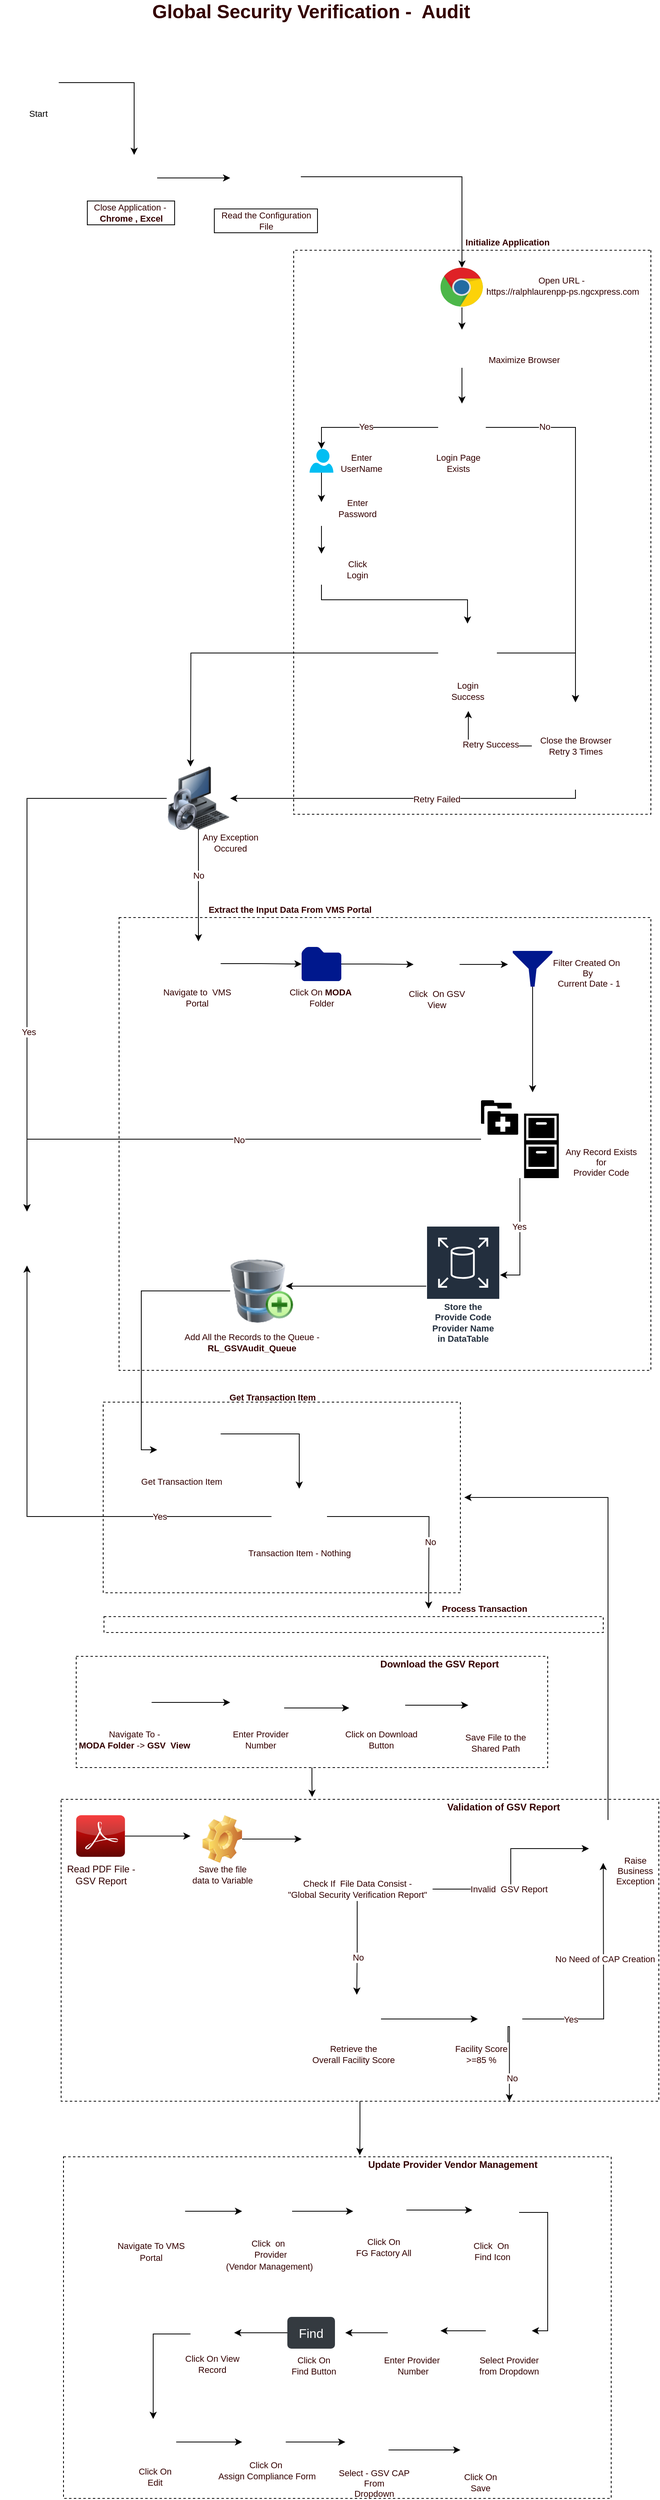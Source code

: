 <mxfile version="18.1.2" type="github">
  <diagram id="Izmj4GPz0lvRZYQUVih_" name="Page-1">
    <mxGraphModel dx="1422" dy="762" grid="1" gridSize="10" guides="1" tooltips="1" connect="1" arrows="1" fold="1" page="1" pageScale="1" pageWidth="850" pageHeight="1100" math="0" shadow="0">
      <root>
        <mxCell id="0" />
        <mxCell id="1" parent="0" />
        <mxCell id="cWEXN-bF3hbhIx2hcadV-212" value="" style="rounded=0;whiteSpace=wrap;html=1;dashed=1;sketch=0;fontFamily=Helvetica;fontSize=11;fontColor=#330000;strokeColor=default;fillColor=none;gradientColor=none;" vertex="1" parent="1">
          <mxGeometry x="90" y="2740" width="690" height="430" as="geometry" />
        </mxCell>
        <mxCell id="cWEXN-bF3hbhIx2hcadV-214" style="edgeStyle=orthogonalEdgeStyle;rounded=0;orthogonalLoop=1;jettySize=auto;html=1;entryX=0.541;entryY=-0.005;entryDx=0;entryDy=0;entryPerimeter=0;fontFamily=Helvetica;fontSize=12;fontColor=#330000;" edge="1" parent="1" source="cWEXN-bF3hbhIx2hcadV-164" target="cWEXN-bF3hbhIx2hcadV-212">
          <mxGeometry relative="1" as="geometry" />
        </mxCell>
        <mxCell id="cWEXN-bF3hbhIx2hcadV-164" value="" style="rounded=0;whiteSpace=wrap;html=1;dashed=1;sketch=0;fontFamily=Helvetica;fontSize=11;fontColor=#330000;strokeColor=default;fillColor=none;gradientColor=none;" vertex="1" parent="1">
          <mxGeometry x="87" y="2290" width="753" height="380" as="geometry" />
        </mxCell>
        <mxCell id="cWEXN-bF3hbhIx2hcadV-66" value="" style="rounded=0;whiteSpace=wrap;html=1;dashed=1;sketch=0;fontFamily=Helvetica;fontSize=11;fontColor=#330000;strokeColor=default;fillColor=none;gradientColor=none;" vertex="1" parent="1">
          <mxGeometry x="160" y="1180" width="670" height="570" as="geometry" />
        </mxCell>
        <mxCell id="cWEXN-bF3hbhIx2hcadV-49" value="" style="rounded=0;whiteSpace=wrap;html=1;sketch=0;fontFamily=Helvetica;fontSize=11;fontColor=#330000;strokeColor=default;fillColor=none;gradientColor=none;direction=south;dashed=1;" vertex="1" parent="1">
          <mxGeometry x="380" y="340" width="450" height="710" as="geometry" />
        </mxCell>
        <mxCell id="cWEXN-bF3hbhIx2hcadV-2" value="&lt;font style=&quot;font-size: 11px;&quot;&gt;Start&lt;/font&gt;" style="text;html=1;align=center;verticalAlign=middle;resizable=0;points=[];autosize=1;strokeColor=none;fillColor=none;" vertex="1" parent="1">
          <mxGeometry x="38" y="158" width="40" height="20" as="geometry" />
        </mxCell>
        <mxCell id="cWEXN-bF3hbhIx2hcadV-6" style="edgeStyle=orthogonalEdgeStyle;rounded=0;orthogonalLoop=1;jettySize=auto;html=1;fontSize=24;fontColor=#330000;" edge="1" parent="1" source="cWEXN-bF3hbhIx2hcadV-3" target="cWEXN-bF3hbhIx2hcadV-5">
          <mxGeometry relative="1" as="geometry" />
        </mxCell>
        <mxCell id="cWEXN-bF3hbhIx2hcadV-3" value="" style="shape=image;html=1;verticalAlign=top;verticalLabelPosition=bottom;labelBackgroundColor=#ffffff;imageAspect=0;aspect=fixed;image=https://cdn4.iconfinder.com/data/icons/ios-web-user-interface-multi-circle-flat-vol-2/512/Arrow_film_movie_play_player_start_video-128.png;fontSize=11;" vertex="1" parent="1">
          <mxGeometry x="34" y="104" width="50" height="50" as="geometry" />
        </mxCell>
        <mxCell id="cWEXN-bF3hbhIx2hcadV-4" value="&lt;font color=&quot;#330000&quot; style=&quot;font-size: 24px;&quot;&gt;&lt;b style=&quot;&quot;&gt;Global Security Verification -&amp;nbsp; Audit&amp;nbsp;&lt;/b&gt;&lt;/font&gt;" style="text;html=1;align=center;verticalAlign=middle;resizable=0;points=[];autosize=1;strokeColor=none;fillColor=none;fontSize=11;" vertex="1" parent="1">
          <mxGeometry x="195" y="30" width="420" height="20" as="geometry" />
        </mxCell>
        <mxCell id="cWEXN-bF3hbhIx2hcadV-11" style="edgeStyle=orthogonalEdgeStyle;rounded=0;orthogonalLoop=1;jettySize=auto;html=1;exitX=1;exitY=0.5;exitDx=0;exitDy=0;fontSize=11;fontColor=#330000;" edge="1" parent="1" source="cWEXN-bF3hbhIx2hcadV-5">
          <mxGeometry relative="1" as="geometry">
            <mxPoint x="300" y="249" as="targetPoint" />
          </mxGeometry>
        </mxCell>
        <mxCell id="cWEXN-bF3hbhIx2hcadV-5" value="" style="shape=image;html=1;verticalAlign=top;verticalLabelPosition=bottom;labelBackgroundColor=#ffffff;imageAspect=0;aspect=fixed;image=https://cdn3.iconfinder.com/data/icons/flat-actions-icons-9/792/Close_Icon_Circle-128.png;fontSize=24;fontColor=#330000;" vertex="1" parent="1">
          <mxGeometry x="150" y="220" width="58" height="58" as="geometry" />
        </mxCell>
        <mxCell id="cWEXN-bF3hbhIx2hcadV-8" value="Close Application -&amp;nbsp;&lt;br&gt;&lt;b&gt;Chrome , Excel&lt;/b&gt;" style="text;html=1;align=center;verticalAlign=middle;resizable=0;points=[];autosize=1;strokeColor=default;fillColor=none;fontSize=11;fontColor=#330000;" vertex="1" parent="1">
          <mxGeometry x="120" y="278" width="110" height="30" as="geometry" />
        </mxCell>
        <mxCell id="cWEXN-bF3hbhIx2hcadV-17" style="edgeStyle=orthogonalEdgeStyle;rounded=0;orthogonalLoop=1;jettySize=auto;html=1;fontFamily=Helvetica;fontSize=11;fontColor=#330000;" edge="1" parent="1" source="cWEXN-bF3hbhIx2hcadV-9" target="cWEXN-bF3hbhIx2hcadV-15">
          <mxGeometry relative="1" as="geometry" />
        </mxCell>
        <mxCell id="cWEXN-bF3hbhIx2hcadV-9" value="" style="shape=image;html=1;verticalAlign=top;verticalLabelPosition=bottom;labelBackgroundColor=#ffffff;imageAspect=0;aspect=fixed;image=https://cdn0.iconfinder.com/data/icons/business-startup-10/50/8-128.png;fontSize=11;fontColor=#330000;strokeColor=default;" vertex="1" parent="1">
          <mxGeometry x="310" y="208" width="79" height="79" as="geometry" />
        </mxCell>
        <mxCell id="cWEXN-bF3hbhIx2hcadV-10" value="Read the Configuration &lt;br&gt;File" style="text;html=1;align=center;verticalAlign=middle;resizable=0;points=[];autosize=1;strokeColor=default;fillColor=none;fontSize=11;fontColor=#330000;" vertex="1" parent="1">
          <mxGeometry x="280" y="288" width="130" height="30" as="geometry" />
        </mxCell>
        <mxCell id="cWEXN-bF3hbhIx2hcadV-14" value="&lt;b&gt;Initialize Application&lt;/b&gt;" style="text;html=1;align=center;verticalAlign=middle;resizable=0;points=[];autosize=1;strokeColor=none;fillColor=none;fontSize=11;fontFamily=Helvetica;fontColor=#330000;" vertex="1" parent="1">
          <mxGeometry x="589" y="320" width="120" height="20" as="geometry" />
        </mxCell>
        <mxCell id="cWEXN-bF3hbhIx2hcadV-19" style="edgeStyle=orthogonalEdgeStyle;rounded=0;orthogonalLoop=1;jettySize=auto;html=1;fontFamily=Helvetica;fontSize=11;fontColor=#330000;" edge="1" parent="1" source="cWEXN-bF3hbhIx2hcadV-15" target="cWEXN-bF3hbhIx2hcadV-18">
          <mxGeometry relative="1" as="geometry" />
        </mxCell>
        <mxCell id="cWEXN-bF3hbhIx2hcadV-15" value="" style="dashed=0;outlineConnect=0;html=1;align=center;labelPosition=center;verticalLabelPosition=bottom;verticalAlign=top;shape=mxgraph.weblogos.chrome;rounded=0;sketch=0;fontFamily=Helvetica;fontSize=11;fontColor=#330000;strokeColor=default;fillColor=none;gradientColor=none;" vertex="1" parent="1">
          <mxGeometry x="565" y="362" width="54" height="50" as="geometry" />
        </mxCell>
        <mxCell id="cWEXN-bF3hbhIx2hcadV-16" value="Open URL -&lt;br&gt;&amp;nbsp;https://ralphlaurenpp-ps.ngcxpress.com" style="text;html=1;align=center;verticalAlign=middle;resizable=0;points=[];autosize=1;strokeColor=none;fillColor=none;fontSize=11;fontFamily=Helvetica;fontColor=#330000;" vertex="1" parent="1">
          <mxGeometry x="612" y="370" width="210" height="30" as="geometry" />
        </mxCell>
        <mxCell id="cWEXN-bF3hbhIx2hcadV-22" style="edgeStyle=orthogonalEdgeStyle;rounded=0;orthogonalLoop=1;jettySize=auto;html=1;entryX=0.5;entryY=0;entryDx=0;entryDy=0;fontFamily=Helvetica;fontSize=11;fontColor=#330000;" edge="1" parent="1" source="cWEXN-bF3hbhIx2hcadV-18" target="cWEXN-bF3hbhIx2hcadV-21">
          <mxGeometry relative="1" as="geometry" />
        </mxCell>
        <mxCell id="cWEXN-bF3hbhIx2hcadV-18" value="" style="shape=image;html=1;verticalAlign=top;verticalLabelPosition=bottom;labelBackgroundColor=#ffffff;imageAspect=0;aspect=fixed;image=https://cdn4.iconfinder.com/data/icons/minicons-3/640/fullscreen_black-128.png;rounded=0;sketch=0;fontFamily=Helvetica;fontSize=11;fontColor=#330000;strokeColor=default;fillColor=none;gradientColor=none;" vertex="1" parent="1">
          <mxGeometry x="568" y="440" width="48" height="48" as="geometry" />
        </mxCell>
        <mxCell id="cWEXN-bF3hbhIx2hcadV-20" value="Maximize Browser" style="text;html=1;align=center;verticalAlign=middle;resizable=0;points=[];autosize=1;strokeColor=none;fillColor=none;fontSize=11;fontFamily=Helvetica;fontColor=#330000;" vertex="1" parent="1">
          <mxGeometry x="615" y="468" width="110" height="20" as="geometry" />
        </mxCell>
        <mxCell id="cWEXN-bF3hbhIx2hcadV-26" style="edgeStyle=orthogonalEdgeStyle;rounded=0;orthogonalLoop=1;jettySize=auto;html=1;entryX=0.5;entryY=0;entryDx=0;entryDy=0;entryPerimeter=0;fontFamily=Helvetica;fontSize=11;fontColor=#330000;" edge="1" parent="1" source="cWEXN-bF3hbhIx2hcadV-21" target="cWEXN-bF3hbhIx2hcadV-24">
          <mxGeometry relative="1" as="geometry" />
        </mxCell>
        <mxCell id="cWEXN-bF3hbhIx2hcadV-40" value="Yes" style="edgeLabel;html=1;align=center;verticalAlign=middle;resizable=0;points=[];fontSize=11;fontFamily=Helvetica;fontColor=#330000;" vertex="1" connectable="0" parent="cWEXN-bF3hbhIx2hcadV-26">
          <mxGeometry x="0.046" y="-1" relative="1" as="geometry">
            <mxPoint as="offset" />
          </mxGeometry>
        </mxCell>
        <mxCell id="cWEXN-bF3hbhIx2hcadV-45" style="edgeStyle=orthogonalEdgeStyle;rounded=0;orthogonalLoop=1;jettySize=auto;html=1;entryX=0.5;entryY=0;entryDx=0;entryDy=0;fontFamily=Helvetica;fontSize=11;fontColor=#330000;" edge="1" parent="1" source="cWEXN-bF3hbhIx2hcadV-21" target="cWEXN-bF3hbhIx2hcadV-41">
          <mxGeometry relative="1" as="geometry" />
        </mxCell>
        <mxCell id="cWEXN-bF3hbhIx2hcadV-51" value="No" style="edgeLabel;html=1;align=center;verticalAlign=middle;resizable=0;points=[];fontSize=11;fontFamily=Helvetica;fontColor=#330000;" vertex="1" connectable="0" parent="cWEXN-bF3hbhIx2hcadV-45">
          <mxGeometry x="-0.678" y="1" relative="1" as="geometry">
            <mxPoint as="offset" />
          </mxGeometry>
        </mxCell>
        <mxCell id="cWEXN-bF3hbhIx2hcadV-21" value="" style="shape=image;html=1;verticalAlign=top;verticalLabelPosition=bottom;labelBackgroundColor=#ffffff;imageAspect=0;aspect=fixed;image=https://cdn1.iconfinder.com/data/icons/Futurosoft%20Icons%200.5.2/128x128/apps/Login-Manager.png;rounded=0;sketch=0;fontFamily=Helvetica;fontSize=11;fontColor=#330000;strokeColor=default;fillColor=none;gradientColor=none;" vertex="1" parent="1">
          <mxGeometry x="562" y="533" width="60" height="60" as="geometry" />
        </mxCell>
        <mxCell id="cWEXN-bF3hbhIx2hcadV-23" value="Login Page &lt;br&gt;Exists" style="text;html=1;align=center;verticalAlign=middle;resizable=0;points=[];autosize=1;strokeColor=none;fillColor=none;fontSize=11;fontFamily=Helvetica;fontColor=#330000;" vertex="1" parent="1">
          <mxGeometry x="552" y="593" width="70" height="30" as="geometry" />
        </mxCell>
        <mxCell id="cWEXN-bF3hbhIx2hcadV-28" style="edgeStyle=orthogonalEdgeStyle;rounded=0;orthogonalLoop=1;jettySize=auto;html=1;entryX=0.5;entryY=0;entryDx=0;entryDy=0;fontFamily=Helvetica;fontSize=11;fontColor=#330000;" edge="1" parent="1" source="cWEXN-bF3hbhIx2hcadV-24" target="cWEXN-bF3hbhIx2hcadV-25">
          <mxGeometry relative="1" as="geometry" />
        </mxCell>
        <mxCell id="cWEXN-bF3hbhIx2hcadV-24" value="" style="verticalLabelPosition=bottom;html=1;verticalAlign=top;align=center;strokeColor=none;fillColor=#00BEF2;shape=mxgraph.azure.user;rounded=0;sketch=0;fontFamily=Helvetica;fontSize=11;fontColor=#330000;" vertex="1" parent="1">
          <mxGeometry x="400" y="590" width="30" height="30" as="geometry" />
        </mxCell>
        <mxCell id="cWEXN-bF3hbhIx2hcadV-32" style="edgeStyle=orthogonalEdgeStyle;rounded=0;orthogonalLoop=1;jettySize=auto;html=1;entryX=0.5;entryY=0;entryDx=0;entryDy=0;fontFamily=Helvetica;fontSize=11;fontColor=#330000;" edge="1" parent="1" source="cWEXN-bF3hbhIx2hcadV-25" target="cWEXN-bF3hbhIx2hcadV-30">
          <mxGeometry relative="1" as="geometry" />
        </mxCell>
        <mxCell id="cWEXN-bF3hbhIx2hcadV-25" value="" style="shape=image;html=1;verticalAlign=top;verticalLabelPosition=bottom;labelBackgroundColor=#ffffff;imageAspect=0;aspect=fixed;image=https://cdn0.iconfinder.com/data/icons/phosphor-regular-vol-3/256/password-128.png;rounded=0;sketch=0;fontFamily=Helvetica;fontSize=11;fontColor=#330000;strokeColor=default;fillColor=none;gradientColor=none;" vertex="1" parent="1">
          <mxGeometry x="400" y="657" width="30" height="30" as="geometry" />
        </mxCell>
        <mxCell id="cWEXN-bF3hbhIx2hcadV-27" value="Enter&lt;br&gt;UserName" style="text;html=1;align=center;verticalAlign=middle;resizable=0;points=[];autosize=1;strokeColor=none;fillColor=none;fontSize=11;fontFamily=Helvetica;fontColor=#330000;" vertex="1" parent="1">
          <mxGeometry x="430" y="593" width="70" height="30" as="geometry" />
        </mxCell>
        <mxCell id="cWEXN-bF3hbhIx2hcadV-29" value="Enter &lt;br&gt;Password" style="text;html=1;align=center;verticalAlign=middle;resizable=0;points=[];autosize=1;strokeColor=none;fillColor=none;fontSize=11;fontFamily=Helvetica;fontColor=#330000;" vertex="1" parent="1">
          <mxGeometry x="430" y="650" width="60" height="30" as="geometry" />
        </mxCell>
        <mxCell id="cWEXN-bF3hbhIx2hcadV-39" style="edgeStyle=orthogonalEdgeStyle;rounded=0;orthogonalLoop=1;jettySize=auto;html=1;entryX=0.5;entryY=0;entryDx=0;entryDy=0;fontFamily=Helvetica;fontSize=11;fontColor=#330000;" edge="1" parent="1" source="cWEXN-bF3hbhIx2hcadV-30" target="cWEXN-bF3hbhIx2hcadV-36">
          <mxGeometry relative="1" as="geometry">
            <Array as="points">
              <mxPoint x="415" y="780" />
              <mxPoint x="599" y="780" />
            </Array>
          </mxGeometry>
        </mxCell>
        <mxCell id="cWEXN-bF3hbhIx2hcadV-30" value="" style="shape=image;html=1;verticalAlign=top;verticalLabelPosition=bottom;labelBackgroundColor=#ffffff;imageAspect=0;aspect=fixed;image=https://cdn3.iconfinder.com/data/icons/arrows-397/48/arrow_login-128.png;rounded=0;sketch=0;fontFamily=Helvetica;fontSize=11;fontColor=#330000;strokeColor=default;fillColor=none;gradientColor=none;" vertex="1" parent="1">
          <mxGeometry x="395.5" y="722" width="39" height="39" as="geometry" />
        </mxCell>
        <mxCell id="cWEXN-bF3hbhIx2hcadV-33" value="Click &lt;br&gt;Login" style="text;html=1;align=center;verticalAlign=middle;resizable=0;points=[];autosize=1;strokeColor=none;fillColor=none;fontSize=11;fontFamily=Helvetica;fontColor=#330000;" vertex="1" parent="1">
          <mxGeometry x="440" y="726.5" width="40" height="30" as="geometry" />
        </mxCell>
        <mxCell id="cWEXN-bF3hbhIx2hcadV-42" style="edgeStyle=orthogonalEdgeStyle;rounded=0;orthogonalLoop=1;jettySize=auto;html=1;fontFamily=Helvetica;fontSize=11;fontColor=#330000;" edge="1" parent="1" source="cWEXN-bF3hbhIx2hcadV-36">
          <mxGeometry relative="1" as="geometry">
            <mxPoint x="250" y="990" as="targetPoint" />
          </mxGeometry>
        </mxCell>
        <mxCell id="cWEXN-bF3hbhIx2hcadV-43" style="edgeStyle=orthogonalEdgeStyle;rounded=0;orthogonalLoop=1;jettySize=auto;html=1;entryX=0.5;entryY=0;entryDx=0;entryDy=0;fontFamily=Helvetica;fontSize=11;fontColor=#330000;" edge="1" parent="1" source="cWEXN-bF3hbhIx2hcadV-36" target="cWEXN-bF3hbhIx2hcadV-41">
          <mxGeometry relative="1" as="geometry" />
        </mxCell>
        <mxCell id="cWEXN-bF3hbhIx2hcadV-36" value="" style="shape=image;html=1;verticalAlign=top;verticalLabelPosition=bottom;labelBackgroundColor=#ffffff;imageAspect=0;aspect=fixed;image=https://cdn0.iconfinder.com/data/icons/basic-e-commerce-line/48/Package_box_success-128.png;rounded=0;sketch=0;fontFamily=Helvetica;fontSize=11;fontColor=#330000;strokeColor=default;fillColor=none;gradientColor=none;" vertex="1" parent="1">
          <mxGeometry x="562" y="810" width="74" height="74" as="geometry" />
        </mxCell>
        <mxCell id="cWEXN-bF3hbhIx2hcadV-38" value="Login &lt;br&gt;Success" style="text;html=1;align=center;verticalAlign=middle;resizable=0;points=[];autosize=1;strokeColor=none;fillColor=none;fontSize=11;fontFamily=Helvetica;fontColor=#330000;" vertex="1" parent="1">
          <mxGeometry x="569" y="880" width="60" height="30" as="geometry" />
        </mxCell>
        <mxCell id="cWEXN-bF3hbhIx2hcadV-57" style="edgeStyle=orthogonalEdgeStyle;rounded=0;orthogonalLoop=1;jettySize=auto;html=1;fontFamily=Helvetica;fontSize=11;fontColor=#330000;" edge="1" parent="1" source="cWEXN-bF3hbhIx2hcadV-41" target="cWEXN-bF3hbhIx2hcadV-55">
          <mxGeometry relative="1" as="geometry">
            <Array as="points">
              <mxPoint x="735" y="1030" />
            </Array>
          </mxGeometry>
        </mxCell>
        <mxCell id="cWEXN-bF3hbhIx2hcadV-64" value="Retry Failed" style="edgeLabel;html=1;align=center;verticalAlign=middle;resizable=0;points=[];fontSize=11;fontFamily=Helvetica;fontColor=#330000;" vertex="1" connectable="0" parent="cWEXN-bF3hbhIx2hcadV-57">
          <mxGeometry x="-0.166" y="1" relative="1" as="geometry">
            <mxPoint as="offset" />
          </mxGeometry>
        </mxCell>
        <mxCell id="cWEXN-bF3hbhIx2hcadV-41" value="" style="shape=image;html=1;verticalAlign=top;verticalLabelPosition=bottom;labelBackgroundColor=#ffffff;imageAspect=0;aspect=fixed;image=https://cdn4.iconfinder.com/data/icons/flat-business-3/512/Flat_business-9-128.png;rounded=0;sketch=0;fontFamily=Helvetica;fontSize=11;fontColor=#330000;strokeColor=default;fillColor=none;gradientColor=none;" vertex="1" parent="1">
          <mxGeometry x="680" y="909" width="110" height="110" as="geometry" />
        </mxCell>
        <mxCell id="cWEXN-bF3hbhIx2hcadV-46" style="edgeStyle=orthogonalEdgeStyle;rounded=0;orthogonalLoop=1;jettySize=auto;html=1;entryX=0.517;entryY=1.333;entryDx=0;entryDy=0;entryPerimeter=0;fontFamily=Helvetica;fontSize=11;fontColor=#330000;" edge="1" parent="1" source="cWEXN-bF3hbhIx2hcadV-44" target="cWEXN-bF3hbhIx2hcadV-38">
          <mxGeometry relative="1" as="geometry" />
        </mxCell>
        <mxCell id="cWEXN-bF3hbhIx2hcadV-48" value="Retry Success" style="edgeLabel;html=1;align=center;verticalAlign=middle;resizable=0;points=[];fontSize=11;fontFamily=Helvetica;fontColor=#330000;" vertex="1" connectable="0" parent="cWEXN-bF3hbhIx2hcadV-46">
          <mxGeometry x="-0.161" y="-2" relative="1" as="geometry">
            <mxPoint as="offset" />
          </mxGeometry>
        </mxCell>
        <mxCell id="cWEXN-bF3hbhIx2hcadV-44" value="Close the Browser&lt;br&gt;Retry 3 Times" style="text;html=1;align=center;verticalAlign=middle;resizable=0;points=[];autosize=1;strokeColor=none;fillColor=none;fontSize=11;fontFamily=Helvetica;fontColor=#330000;" vertex="1" parent="1">
          <mxGeometry x="680" y="949" width="110" height="30" as="geometry" />
        </mxCell>
        <mxCell id="cWEXN-bF3hbhIx2hcadV-60" style="edgeStyle=orthogonalEdgeStyle;rounded=0;orthogonalLoop=1;jettySize=auto;html=1;fontFamily=Helvetica;fontSize=11;fontColor=#330000;" edge="1" parent="1" source="cWEXN-bF3hbhIx2hcadV-55" target="cWEXN-bF3hbhIx2hcadV-99">
          <mxGeometry relative="1" as="geometry">
            <mxPoint x="40" y="1460" as="targetPoint" />
          </mxGeometry>
        </mxCell>
        <mxCell id="cWEXN-bF3hbhIx2hcadV-61" value="Yes" style="edgeLabel;html=1;align=center;verticalAlign=middle;resizable=0;points=[];fontSize=11;fontFamily=Helvetica;fontColor=#330000;" vertex="1" connectable="0" parent="cWEXN-bF3hbhIx2hcadV-60">
          <mxGeometry x="0.35" y="2" relative="1" as="geometry">
            <mxPoint as="offset" />
          </mxGeometry>
        </mxCell>
        <mxCell id="cWEXN-bF3hbhIx2hcadV-63" style="edgeStyle=orthogonalEdgeStyle;rounded=0;orthogonalLoop=1;jettySize=auto;html=1;fontFamily=Helvetica;fontSize=11;fontColor=#330000;" edge="1" parent="1">
          <mxGeometry relative="1" as="geometry">
            <mxPoint x="260" y="1210" as="targetPoint" />
            <mxPoint x="260" y="1068" as="sourcePoint" />
          </mxGeometry>
        </mxCell>
        <mxCell id="cWEXN-bF3hbhIx2hcadV-65" value="No" style="edgeLabel;html=1;align=center;verticalAlign=middle;resizable=0;points=[];fontSize=11;fontFamily=Helvetica;fontColor=#330000;" vertex="1" connectable="0" parent="cWEXN-bF3hbhIx2hcadV-63">
          <mxGeometry x="-0.169" relative="1" as="geometry">
            <mxPoint as="offset" />
          </mxGeometry>
        </mxCell>
        <mxCell id="cWEXN-bF3hbhIx2hcadV-55" value="" style="image;html=1;image=img/lib/clip_art/computers/Secure_System_128x128.png;rounded=0;dashed=1;sketch=0;fontFamily=Helvetica;fontSize=11;fontColor=#330000;strokeColor=default;fillColor=none;gradientColor=none;" vertex="1" parent="1">
          <mxGeometry x="220" y="990" width="80" height="80" as="geometry" />
        </mxCell>
        <mxCell id="cWEXN-bF3hbhIx2hcadV-59" value="Any Exception &lt;br&gt;Occured" style="text;html=1;align=center;verticalAlign=middle;resizable=0;points=[];autosize=1;strokeColor=none;fillColor=none;fontSize=11;fontFamily=Helvetica;fontColor=#330000;" vertex="1" parent="1">
          <mxGeometry x="255" y="1071" width="90" height="30" as="geometry" />
        </mxCell>
        <mxCell id="cWEXN-bF3hbhIx2hcadV-67" value="&lt;b&gt;Extract the Input Data From VMS Portal&lt;/b&gt;" style="text;html=1;align=center;verticalAlign=middle;resizable=0;points=[];autosize=1;strokeColor=none;fillColor=none;fontSize=11;fontFamily=Helvetica;fontColor=#330000;" vertex="1" parent="1">
          <mxGeometry x="265" y="1160" width="220" height="20" as="geometry" />
        </mxCell>
        <mxCell id="cWEXN-bF3hbhIx2hcadV-71" style="edgeStyle=orthogonalEdgeStyle;rounded=0;orthogonalLoop=1;jettySize=auto;html=1;entryX=0;entryY=0.5;entryDx=0;entryDy=0;entryPerimeter=0;fontFamily=Helvetica;fontSize=11;fontColor=#330000;" edge="1" parent="1" source="cWEXN-bF3hbhIx2hcadV-68" target="cWEXN-bF3hbhIx2hcadV-70">
          <mxGeometry relative="1" as="geometry" />
        </mxCell>
        <mxCell id="cWEXN-bF3hbhIx2hcadV-68" value="" style="shape=image;html=1;verticalAlign=top;verticalLabelPosition=bottom;labelBackgroundColor=#ffffff;imageAspect=0;aspect=fixed;image=https://cdn4.iconfinder.com/data/icons/ionicons/512/icon-ios7-navigate-128.png;rounded=0;dashed=1;sketch=0;fontFamily=Helvetica;fontSize=11;fontColor=#330000;strokeColor=default;fillColor=none;gradientColor=none;" vertex="1" parent="1">
          <mxGeometry x="232" y="1210" width="56" height="56" as="geometry" />
        </mxCell>
        <mxCell id="cWEXN-bF3hbhIx2hcadV-69" value="Navigate to&amp;nbsp; VMS &lt;br&gt;Portal" style="text;html=1;align=center;verticalAlign=middle;resizable=0;points=[];autosize=1;strokeColor=none;fillColor=none;fontSize=11;fontFamily=Helvetica;fontColor=#330000;" vertex="1" parent="1">
          <mxGeometry x="208" y="1266" width="100" height="30" as="geometry" />
        </mxCell>
        <mxCell id="cWEXN-bF3hbhIx2hcadV-75" style="edgeStyle=orthogonalEdgeStyle;rounded=0;orthogonalLoop=1;jettySize=auto;html=1;entryX=0;entryY=0.5;entryDx=0;entryDy=0;fontFamily=Helvetica;fontSize=11;fontColor=#330000;" edge="1" parent="1" source="cWEXN-bF3hbhIx2hcadV-70" target="cWEXN-bF3hbhIx2hcadV-74">
          <mxGeometry relative="1" as="geometry" />
        </mxCell>
        <mxCell id="cWEXN-bF3hbhIx2hcadV-70" value="" style="sketch=0;aspect=fixed;pointerEvents=1;shadow=0;dashed=0;html=1;strokeColor=none;labelPosition=center;verticalLabelPosition=bottom;verticalAlign=top;align=center;fillColor=#00188D;shape=mxgraph.mscae.enterprise.folder;rounded=0;fontFamily=Helvetica;fontSize=11;fontColor=#330000;" vertex="1" parent="1">
          <mxGeometry x="390" y="1217" width="50" height="43" as="geometry" />
        </mxCell>
        <mxCell id="cWEXN-bF3hbhIx2hcadV-72" value="Click On &lt;b&gt;MODA&lt;/b&gt;&amp;nbsp;&lt;br&gt;Folder" style="text;html=1;align=center;verticalAlign=middle;resizable=0;points=[];autosize=1;strokeColor=none;fillColor=none;fontSize=11;fontFamily=Helvetica;fontColor=#330000;" vertex="1" parent="1">
          <mxGeometry x="365" y="1266" width="100" height="30" as="geometry" />
        </mxCell>
        <mxCell id="cWEXN-bF3hbhIx2hcadV-78" style="edgeStyle=orthogonalEdgeStyle;rounded=0;orthogonalLoop=1;jettySize=auto;html=1;fontFamily=Helvetica;fontSize=11;fontColor=#330000;" edge="1" parent="1" source="cWEXN-bF3hbhIx2hcadV-74">
          <mxGeometry relative="1" as="geometry">
            <mxPoint x="650" y="1239" as="targetPoint" />
          </mxGeometry>
        </mxCell>
        <mxCell id="cWEXN-bF3hbhIx2hcadV-74" value="" style="shape=image;html=1;verticalAlign=top;verticalLabelPosition=bottom;labelBackgroundColor=#ffffff;imageAspect=0;aspect=fixed;image=https://cdn1.iconfinder.com/data/icons/hawcons/32/700015-icon-27-one-finger-click-128.png;rounded=0;dashed=1;sketch=0;fontFamily=Helvetica;fontSize=11;fontColor=#330000;strokeColor=default;fillColor=none;gradientColor=none;" vertex="1" parent="1">
          <mxGeometry x="531" y="1210" width="58" height="58" as="geometry" />
        </mxCell>
        <mxCell id="cWEXN-bF3hbhIx2hcadV-76" value="Click&amp;nbsp; On GSV&lt;br&gt;View" style="text;html=1;align=center;verticalAlign=middle;resizable=0;points=[];autosize=1;strokeColor=none;fillColor=none;fontSize=11;fontFamily=Helvetica;fontColor=#330000;" vertex="1" parent="1">
          <mxGeometry x="515" y="1268" width="90" height="30" as="geometry" />
        </mxCell>
        <mxCell id="cWEXN-bF3hbhIx2hcadV-88" style="edgeStyle=orthogonalEdgeStyle;rounded=0;orthogonalLoop=1;jettySize=auto;html=1;fontFamily=Helvetica;fontSize=11;fontColor=#330000;" edge="1" parent="1" source="cWEXN-bF3hbhIx2hcadV-77">
          <mxGeometry relative="1" as="geometry">
            <mxPoint x="681" y="1400" as="targetPoint" />
          </mxGeometry>
        </mxCell>
        <mxCell id="cWEXN-bF3hbhIx2hcadV-77" value="" style="sketch=0;aspect=fixed;pointerEvents=1;shadow=0;dashed=0;html=1;strokeColor=none;labelPosition=center;verticalLabelPosition=bottom;verticalAlign=top;align=center;fillColor=#00188D;shape=mxgraph.mscae.enterprise.filter;rounded=0;fontFamily=Helvetica;fontSize=11;fontColor=#330000;" vertex="1" parent="1">
          <mxGeometry x="656" y="1222" width="50" height="45" as="geometry" />
        </mxCell>
        <mxCell id="cWEXN-bF3hbhIx2hcadV-79" value="Filter Created On&amp;nbsp; &lt;br&gt;By&lt;br&gt;&amp;nbsp;Current Date - 1" style="text;html=1;align=center;verticalAlign=middle;resizable=0;points=[];autosize=1;strokeColor=none;fillColor=none;fontSize=11;fontFamily=Helvetica;fontColor=#330000;" vertex="1" parent="1">
          <mxGeometry x="700" y="1230" width="100" height="40" as="geometry" />
        </mxCell>
        <mxCell id="cWEXN-bF3hbhIx2hcadV-89" style="edgeStyle=orthogonalEdgeStyle;rounded=0;orthogonalLoop=1;jettySize=auto;html=1;fontFamily=Helvetica;fontSize=11;fontColor=#330000;entryX=0.5;entryY=0;entryDx=0;entryDy=0;" edge="1" parent="1" source="cWEXN-bF3hbhIx2hcadV-84" target="cWEXN-bF3hbhIx2hcadV-99">
          <mxGeometry relative="1" as="geometry">
            <mxPoint x="50" y="1459" as="targetPoint" />
          </mxGeometry>
        </mxCell>
        <mxCell id="cWEXN-bF3hbhIx2hcadV-90" value="No" style="edgeLabel;html=1;align=center;verticalAlign=middle;resizable=0;points=[];fontSize=11;fontFamily=Helvetica;fontColor=#330000;" vertex="1" connectable="0" parent="cWEXN-bF3hbhIx2hcadV-89">
          <mxGeometry x="-0.078" y="1" relative="1" as="geometry">
            <mxPoint as="offset" />
          </mxGeometry>
        </mxCell>
        <mxCell id="cWEXN-bF3hbhIx2hcadV-91" style="edgeStyle=orthogonalEdgeStyle;rounded=0;orthogonalLoop=1;jettySize=auto;html=1;fontFamily=Helvetica;fontSize=11;fontColor=#330000;" edge="1" parent="1" source="cWEXN-bF3hbhIx2hcadV-84" target="cWEXN-bF3hbhIx2hcadV-95">
          <mxGeometry relative="1" as="geometry">
            <mxPoint x="665" y="1630" as="targetPoint" />
            <Array as="points">
              <mxPoint x="665" y="1630" />
            </Array>
          </mxGeometry>
        </mxCell>
        <mxCell id="cWEXN-bF3hbhIx2hcadV-92" value="Yes" style="edgeLabel;html=1;align=center;verticalAlign=middle;resizable=0;points=[];fontSize=11;fontFamily=Helvetica;fontColor=#330000;" vertex="1" connectable="0" parent="cWEXN-bF3hbhIx2hcadV-91">
          <mxGeometry x="-0.18" y="-1" relative="1" as="geometry">
            <mxPoint as="offset" />
          </mxGeometry>
        </mxCell>
        <mxCell id="cWEXN-bF3hbhIx2hcadV-84" value="" style="shape=mxgraph.signs.healthcare.medical_records;html=1;pointerEvents=1;fillColor=#000000;strokeColor=none;verticalLabelPosition=bottom;verticalAlign=top;align=center;rounded=0;dashed=1;sketch=0;fontFamily=Helvetica;fontSize=11;fontColor=#330000;" vertex="1" parent="1">
          <mxGeometry x="616" y="1410" width="98" height="98" as="geometry" />
        </mxCell>
        <mxCell id="cWEXN-bF3hbhIx2hcadV-86" value="Any Record Exists &lt;br&gt;for &lt;br&gt;Provider Code" style="text;html=1;align=center;verticalAlign=middle;resizable=0;points=[];autosize=1;strokeColor=none;fillColor=none;fontSize=11;fontFamily=Helvetica;fontColor=#330000;" vertex="1" parent="1">
          <mxGeometry x="712" y="1468" width="110" height="40" as="geometry" />
        </mxCell>
        <mxCell id="cWEXN-bF3hbhIx2hcadV-97" style="edgeStyle=orthogonalEdgeStyle;rounded=0;orthogonalLoop=1;jettySize=auto;html=1;fontFamily=Helvetica;fontSize=11;fontColor=#330000;" edge="1" parent="1" source="cWEXN-bF3hbhIx2hcadV-95">
          <mxGeometry relative="1" as="geometry">
            <mxPoint x="370" y="1644" as="targetPoint" />
          </mxGeometry>
        </mxCell>
        <mxCell id="cWEXN-bF3hbhIx2hcadV-95" value="&lt;font style=&quot;font-size: 11px;&quot;&gt;Store the Provide Code&lt;br&gt;Provider Name in DataTable&lt;/font&gt;" style="sketch=0;outlineConnect=0;fontColor=#232F3E;gradientColor=none;strokeColor=#ffffff;fillColor=#232F3E;dashed=0;verticalLabelPosition=middle;verticalAlign=bottom;align=center;html=1;whiteSpace=wrap;fontSize=10;fontStyle=1;spacing=3;shape=mxgraph.aws4.productIcon;prIcon=mxgraph.aws4.elastic_block_store;rounded=0;fontFamily=Helvetica;" vertex="1" parent="1">
          <mxGeometry x="547" y="1568" width="93" height="152" as="geometry" />
        </mxCell>
        <mxCell id="cWEXN-bF3hbhIx2hcadV-107" style="edgeStyle=orthogonalEdgeStyle;rounded=0;orthogonalLoop=1;jettySize=auto;html=1;entryX=0;entryY=0.75;entryDx=0;entryDy=0;fontFamily=Helvetica;fontSize=11;fontColor=#330000;" edge="1" parent="1" source="cWEXN-bF3hbhIx2hcadV-96" target="cWEXN-bF3hbhIx2hcadV-100">
          <mxGeometry relative="1" as="geometry" />
        </mxCell>
        <mxCell id="cWEXN-bF3hbhIx2hcadV-96" value="" style="image;html=1;image=img/lib/clip_art/computers/Database_Add_128x128.png;rounded=0;dashed=1;sketch=0;fontFamily=Helvetica;fontSize=11;fontColor=#330000;strokeColor=default;fillColor=none;gradientColor=none;" vertex="1" parent="1">
          <mxGeometry x="300" y="1610" width="80" height="80" as="geometry" />
        </mxCell>
        <mxCell id="cWEXN-bF3hbhIx2hcadV-98" value="Add All the Records to the Queue - &lt;br&gt;&lt;b&gt;RL_GSVAudit_Queue&lt;/b&gt;" style="text;html=1;align=center;verticalAlign=middle;resizable=0;points=[];autosize=1;strokeColor=none;fillColor=none;fontSize=11;fontFamily=Helvetica;fontColor=#330000;" vertex="1" parent="1">
          <mxGeometry x="232" y="1700" width="190" height="30" as="geometry" />
        </mxCell>
        <mxCell id="cWEXN-bF3hbhIx2hcadV-99" value="" style="shape=image;html=1;verticalAlign=top;verticalLabelPosition=bottom;labelBackgroundColor=#ffffff;imageAspect=0;aspect=fixed;image=https://cdn3.iconfinder.com/data/icons/mix-and-miscellaneous/93/cross_handrawn_close-128.png;rounded=0;dashed=1;sketch=0;fontFamily=Helvetica;fontSize=11;fontColor=#330000;strokeColor=default;fillColor=none;gradientColor=none;" vertex="1" parent="1">
          <mxGeometry x="10" y="1550" width="68" height="68" as="geometry" />
        </mxCell>
        <mxCell id="cWEXN-bF3hbhIx2hcadV-108" style="edgeStyle=orthogonalEdgeStyle;rounded=0;orthogonalLoop=1;jettySize=auto;html=1;fontFamily=Helvetica;fontSize=11;fontColor=#330000;" edge="1" parent="1" source="cWEXN-bF3hbhIx2hcadV-100" target="cWEXN-bF3hbhIx2hcadV-102">
          <mxGeometry relative="1" as="geometry" />
        </mxCell>
        <mxCell id="cWEXN-bF3hbhIx2hcadV-100" value="" style="shape=image;html=1;verticalAlign=top;verticalLabelPosition=bottom;labelBackgroundColor=#ffffff;imageAspect=0;aspect=fixed;image=https://cdn0.iconfinder.com/data/icons/business-collection-2027/60/get-money-128.png;rounded=0;dashed=1;sketch=0;fontFamily=Helvetica;fontSize=11;fontColor=#330000;strokeColor=default;fillColor=none;gradientColor=none;" vertex="1" parent="1">
          <mxGeometry x="208" y="1790" width="80" height="80" as="geometry" />
        </mxCell>
        <mxCell id="cWEXN-bF3hbhIx2hcadV-101" value="Get Transaction Item&amp;nbsp;&lt;br&gt;" style="text;html=1;align=center;verticalAlign=middle;resizable=0;points=[];autosize=1;strokeColor=none;fillColor=none;fontSize=11;fontFamily=Helvetica;fontColor=#330000;" vertex="1" parent="1">
          <mxGeometry x="180" y="1880" width="120" height="20" as="geometry" />
        </mxCell>
        <mxCell id="cWEXN-bF3hbhIx2hcadV-110" style="edgeStyle=orthogonalEdgeStyle;rounded=0;orthogonalLoop=1;jettySize=auto;html=1;fontFamily=Helvetica;fontSize=11;fontColor=#330000;" edge="1" parent="1" source="cWEXN-bF3hbhIx2hcadV-102">
          <mxGeometry relative="1" as="geometry">
            <mxPoint x="550" y="2050" as="targetPoint" />
          </mxGeometry>
        </mxCell>
        <mxCell id="cWEXN-bF3hbhIx2hcadV-111" value="No" style="edgeLabel;html=1;align=center;verticalAlign=middle;resizable=0;points=[];fontSize=11;fontFamily=Helvetica;fontColor=#330000;" vertex="1" connectable="0" parent="cWEXN-bF3hbhIx2hcadV-110">
          <mxGeometry x="0.311" y="1" relative="1" as="geometry">
            <mxPoint as="offset" />
          </mxGeometry>
        </mxCell>
        <mxCell id="cWEXN-bF3hbhIx2hcadV-112" style="edgeStyle=orthogonalEdgeStyle;rounded=0;orthogonalLoop=1;jettySize=auto;html=1;fontFamily=Helvetica;fontSize=11;fontColor=#330000;" edge="1" parent="1" source="cWEXN-bF3hbhIx2hcadV-102" target="cWEXN-bF3hbhIx2hcadV-99">
          <mxGeometry relative="1" as="geometry" />
        </mxCell>
        <mxCell id="cWEXN-bF3hbhIx2hcadV-113" value="Yes" style="edgeLabel;html=1;align=center;verticalAlign=middle;resizable=0;points=[];fontSize=11;fontFamily=Helvetica;fontColor=#330000;" vertex="1" connectable="0" parent="cWEXN-bF3hbhIx2hcadV-112">
          <mxGeometry x="-0.548" relative="1" as="geometry">
            <mxPoint as="offset" />
          </mxGeometry>
        </mxCell>
        <mxCell id="cWEXN-bF3hbhIx2hcadV-102" value="" style="shape=image;html=1;verticalAlign=top;verticalLabelPosition=bottom;labelBackgroundColor=#ffffff;imageAspect=0;aspect=fixed;image=https://cdn4.iconfinder.com/data/icons/ios-web-user-interface-multi-circle-flat-vol-4/512/Check_list_item_Item_list_to_do_ui_shopping-128.png;rounded=0;dashed=1;sketch=0;fontFamily=Helvetica;fontSize=11;fontColor=#330000;strokeColor=default;fillColor=none;gradientColor=none;" vertex="1" parent="1">
          <mxGeometry x="352" y="1899" width="70" height="70" as="geometry" />
        </mxCell>
        <mxCell id="cWEXN-bF3hbhIx2hcadV-103" value="Transaction Item - Nothing" style="text;html=1;align=center;verticalAlign=middle;resizable=0;points=[];autosize=1;strokeColor=none;fillColor=none;fontSize=11;fontFamily=Helvetica;fontColor=#330000;" vertex="1" parent="1">
          <mxGeometry x="317" y="1970" width="140" height="20" as="geometry" />
        </mxCell>
        <mxCell id="cWEXN-bF3hbhIx2hcadV-106" value="" style="rounded=0;whiteSpace=wrap;html=1;dashed=1;sketch=0;fontFamily=Helvetica;fontSize=11;fontColor=#330000;strokeColor=default;fillColor=none;gradientColor=none;" vertex="1" parent="1">
          <mxGeometry x="141" y="2060" width="629" height="20" as="geometry" />
        </mxCell>
        <mxCell id="cWEXN-bF3hbhIx2hcadV-114" value="" style="rounded=0;whiteSpace=wrap;html=1;dashed=1;sketch=0;fontFamily=Helvetica;fontSize=11;fontColor=#330000;strokeColor=default;fillColor=none;gradientColor=none;" vertex="1" parent="1">
          <mxGeometry x="140" y="1790" width="450" height="240" as="geometry" />
        </mxCell>
        <mxCell id="cWEXN-bF3hbhIx2hcadV-115" value="&lt;b&gt;Get Transaction Item&lt;/b&gt;" style="text;html=1;align=center;verticalAlign=middle;resizable=0;points=[];autosize=1;strokeColor=none;fillColor=none;fontSize=11;fontFamily=Helvetica;fontColor=#330000;" vertex="1" parent="1">
          <mxGeometry x="293" y="1774" width="120" height="20" as="geometry" />
        </mxCell>
        <mxCell id="cWEXN-bF3hbhIx2hcadV-116" value="&lt;b&gt;Process Transaction&lt;/b&gt;" style="text;html=1;align=center;verticalAlign=middle;resizable=0;points=[];autosize=1;strokeColor=none;fillColor=none;fontSize=11;fontFamily=Helvetica;fontColor=#330000;" vertex="1" parent="1">
          <mxGeometry x="560" y="2040" width="120" height="20" as="geometry" />
        </mxCell>
        <mxCell id="cWEXN-bF3hbhIx2hcadV-121" style="edgeStyle=orthogonalEdgeStyle;rounded=0;orthogonalLoop=1;jettySize=auto;html=1;fontFamily=Helvetica;fontSize=11;fontColor=#330000;" edge="1" parent="1" source="cWEXN-bF3hbhIx2hcadV-117">
          <mxGeometry relative="1" as="geometry">
            <mxPoint x="300" y="2168" as="targetPoint" />
          </mxGeometry>
        </mxCell>
        <mxCell id="cWEXN-bF3hbhIx2hcadV-117" value="" style="shape=image;html=1;verticalAlign=top;verticalLabelPosition=bottom;labelBackgroundColor=#ffffff;imageAspect=0;aspect=fixed;image=https://cdn4.iconfinder.com/data/icons/ionicons/512/icon-ios7-navigate-128.png;rounded=0;dashed=1;sketch=0;fontFamily=Helvetica;fontSize=11;fontColor=#330000;strokeColor=default;fillColor=none;gradientColor=none;" vertex="1" parent="1">
          <mxGeometry x="143" y="2139" width="58" height="58" as="geometry" />
        </mxCell>
        <mxCell id="cWEXN-bF3hbhIx2hcadV-118" value="Navigate To - &lt;br&gt;&lt;b&gt;MODA Folder&lt;/b&gt; -&amp;gt; &lt;b&gt;GSV&amp;nbsp; View&lt;/b&gt;" style="text;html=1;align=center;verticalAlign=middle;resizable=0;points=[];autosize=1;strokeColor=none;fillColor=none;fontSize=11;fontFamily=Helvetica;fontColor=#330000;" vertex="1" parent="1">
          <mxGeometry x="99" y="2200" width="160" height="30" as="geometry" />
        </mxCell>
        <mxCell id="cWEXN-bF3hbhIx2hcadV-124" style="edgeStyle=orthogonalEdgeStyle;rounded=0;orthogonalLoop=1;jettySize=auto;html=1;exitX=1;exitY=0.75;exitDx=0;exitDy=0;fontFamily=Helvetica;fontSize=11;fontColor=#330000;" edge="1" parent="1" source="cWEXN-bF3hbhIx2hcadV-119">
          <mxGeometry relative="1" as="geometry">
            <mxPoint x="450" y="2175" as="targetPoint" />
          </mxGeometry>
        </mxCell>
        <mxCell id="cWEXN-bF3hbhIx2hcadV-119" value="" style="shape=image;html=1;verticalAlign=top;verticalLabelPosition=bottom;labelBackgroundColor=#ffffff;imageAspect=0;aspect=fixed;image=https://cdn1.iconfinder.com/data/icons/material-core/20/translate-128.png;rounded=0;dashed=1;sketch=0;fontFamily=Helvetica;fontSize=11;fontColor=#330000;strokeColor=default;fillColor=none;gradientColor=none;" vertex="1" parent="1">
          <mxGeometry x="308" y="2130" width="60" height="60" as="geometry" />
        </mxCell>
        <mxCell id="cWEXN-bF3hbhIx2hcadV-120" value="Enter Provider &lt;br&gt;Number" style="text;html=1;align=center;verticalAlign=middle;resizable=0;points=[];autosize=1;strokeColor=none;fillColor=none;fontSize=11;fontFamily=Helvetica;fontColor=#330000;" vertex="1" parent="1">
          <mxGeometry x="293" y="2200" width="90" height="30" as="geometry" />
        </mxCell>
        <mxCell id="cWEXN-bF3hbhIx2hcadV-127" style="edgeStyle=orthogonalEdgeStyle;rounded=0;orthogonalLoop=1;jettySize=auto;html=1;fontFamily=Helvetica;fontSize=11;fontColor=#330000;" edge="1" parent="1" source="cWEXN-bF3hbhIx2hcadV-122">
          <mxGeometry relative="1" as="geometry">
            <mxPoint x="600" y="2171.5" as="targetPoint" />
          </mxGeometry>
        </mxCell>
        <mxCell id="cWEXN-bF3hbhIx2hcadV-122" value="" style="shape=image;html=1;verticalAlign=top;verticalLabelPosition=bottom;labelBackgroundColor=#ffffff;imageAspect=0;aspect=fixed;image=https://cdn1.iconfinder.com/data/icons/hawcons/32/699458-icon-27-one-finger-click-128.png;rounded=0;dashed=1;sketch=0;fontFamily=Helvetica;fontSize=11;fontColor=#330000;strokeColor=default;fillColor=none;gradientColor=none;" vertex="1" parent="1">
          <mxGeometry x="455.5" y="2139" width="65" height="65" as="geometry" />
        </mxCell>
        <mxCell id="cWEXN-bF3hbhIx2hcadV-125" value="Click on Download &lt;br&gt;Button" style="text;html=1;align=center;verticalAlign=middle;resizable=0;points=[];autosize=1;strokeColor=none;fillColor=none;fontSize=11;fontFamily=Helvetica;fontColor=#330000;" vertex="1" parent="1">
          <mxGeometry x="435" y="2200" width="110" height="30" as="geometry" />
        </mxCell>
        <mxCell id="cWEXN-bF3hbhIx2hcadV-126" value="" style="shape=image;html=1;verticalAlign=top;verticalLabelPosition=bottom;labelBackgroundColor=#ffffff;imageAspect=0;aspect=fixed;image=https://cdn2.iconfinder.com/data/icons/crystalproject/128x128/devices/3floppy_unmount.png;rounded=0;dashed=1;sketch=0;fontFamily=Helvetica;fontSize=11;fontColor=#330000;strokeColor=default;fillColor=none;gradientColor=none;" vertex="1" parent="1">
          <mxGeometry x="612" y="2154" width="50" height="50" as="geometry" />
        </mxCell>
        <mxCell id="cWEXN-bF3hbhIx2hcadV-128" value="Save File to the &lt;br&gt;Shared Path" style="text;html=1;align=center;verticalAlign=middle;resizable=0;points=[];autosize=1;strokeColor=none;fillColor=none;fontSize=11;fontFamily=Helvetica;fontColor=#330000;" vertex="1" parent="1">
          <mxGeometry x="589" y="2204" width="90" height="30" as="geometry" />
        </mxCell>
        <mxCell id="cWEXN-bF3hbhIx2hcadV-173" style="edgeStyle=orthogonalEdgeStyle;rounded=0;orthogonalLoop=1;jettySize=auto;html=1;entryX=0.42;entryY=-0.008;entryDx=0;entryDy=0;entryPerimeter=0;fontFamily=Helvetica;fontSize=12;fontColor=#330000;" edge="1" parent="1" source="cWEXN-bF3hbhIx2hcadV-129" target="cWEXN-bF3hbhIx2hcadV-164">
          <mxGeometry relative="1" as="geometry" />
        </mxCell>
        <mxCell id="cWEXN-bF3hbhIx2hcadV-129" value="" style="rounded=0;whiteSpace=wrap;html=1;dashed=1;sketch=0;fontFamily=Helvetica;fontSize=11;fontColor=#330000;strokeColor=default;fillColor=none;gradientColor=none;" vertex="1" parent="1">
          <mxGeometry x="106" y="2110" width="594" height="140" as="geometry" />
        </mxCell>
        <mxCell id="cWEXN-bF3hbhIx2hcadV-130" value="&lt;b&gt;&lt;font style=&quot;font-size: 12px;&quot;&gt;Download the GSV Report&amp;nbsp;&lt;/font&gt;&lt;/b&gt;" style="text;html=1;align=center;verticalAlign=middle;resizable=0;points=[];autosize=1;strokeColor=none;fillColor=none;fontSize=11;fontFamily=Helvetica;fontColor=#330000;" vertex="1" parent="1">
          <mxGeometry x="480" y="2110" width="170" height="20" as="geometry" />
        </mxCell>
        <mxCell id="cWEXN-bF3hbhIx2hcadV-143" style="edgeStyle=orthogonalEdgeStyle;rounded=0;orthogonalLoop=1;jettySize=auto;html=1;fontFamily=Helvetica;fontSize=11;fontColor=#330000;" edge="1" parent="1" source="cWEXN-bF3hbhIx2hcadV-131">
          <mxGeometry relative="1" as="geometry">
            <mxPoint x="250" y="2336.2" as="targetPoint" />
          </mxGeometry>
        </mxCell>
        <mxCell id="cWEXN-bF3hbhIx2hcadV-131" value="" style="dashed=0;outlineConnect=0;html=1;align=center;labelPosition=center;verticalLabelPosition=bottom;verticalAlign=top;shape=mxgraph.webicons.adobe_pdf;fillColor=#F40C0C;gradientColor=#610603;rounded=0;sketch=0;fontFamily=Helvetica;fontSize=12;fontColor=#330000;strokeColor=default;" vertex="1" parent="1">
          <mxGeometry x="106" y="2310" width="61.4" height="52.4" as="geometry" />
        </mxCell>
        <mxCell id="cWEXN-bF3hbhIx2hcadV-135" value="Read PDF File - &lt;br&gt;GSV Report" style="text;html=1;align=center;verticalAlign=middle;resizable=0;points=[];autosize=1;strokeColor=none;fillColor=none;fontSize=12;fontFamily=Helvetica;fontColor=#330000;" vertex="1" parent="1">
          <mxGeometry x="86.7" y="2370" width="100" height="30" as="geometry" />
        </mxCell>
        <mxCell id="cWEXN-bF3hbhIx2hcadV-144" style="edgeStyle=orthogonalEdgeStyle;rounded=0;orthogonalLoop=1;jettySize=auto;html=1;fontFamily=Helvetica;fontSize=11;fontColor=#330000;" edge="1" parent="1" source="cWEXN-bF3hbhIx2hcadV-136">
          <mxGeometry relative="1" as="geometry">
            <mxPoint x="390" y="2340" as="targetPoint" />
          </mxGeometry>
        </mxCell>
        <mxCell id="cWEXN-bF3hbhIx2hcadV-136" value="" style="shape=image;html=1;verticalLabelPosition=bottom;verticalAlign=top;imageAspect=0;image=img/clipart/Gear_128x128.png;rounded=0;dashed=1;sketch=0;fontFamily=Helvetica;fontSize=11;fontColor=#330000;strokeColor=default;fillColor=none;gradientColor=none;" vertex="1" parent="1">
          <mxGeometry x="265" y="2310" width="50" height="60" as="geometry" />
        </mxCell>
        <mxCell id="cWEXN-bF3hbhIx2hcadV-139" value="Save the file &lt;br&gt;data to Variable" style="text;html=1;align=center;verticalAlign=middle;resizable=0;points=[];autosize=1;strokeColor=none;fillColor=none;fontSize=11;fontFamily=Helvetica;fontColor=#330000;" vertex="1" parent="1">
          <mxGeometry x="245" y="2370" width="90" height="30" as="geometry" />
        </mxCell>
        <mxCell id="cWEXN-bF3hbhIx2hcadV-141" value="" style="shape=image;html=1;verticalAlign=top;verticalLabelPosition=bottom;labelBackgroundColor=#ffffff;imageAspect=0;aspect=fixed;image=https://cdn4.iconfinder.com/data/icons/essentials-74/24/002_-_Search-128.png;rounded=0;dashed=1;sketch=0;fontFamily=Helvetica;fontSize=11;fontColor=#330000;strokeColor=default;fillColor=none;gradientColor=none;" vertex="1" parent="1">
          <mxGeometry x="397" y="2310" width="68" height="68" as="geometry" />
        </mxCell>
        <mxCell id="cWEXN-bF3hbhIx2hcadV-146" style="edgeStyle=orthogonalEdgeStyle;rounded=0;orthogonalLoop=1;jettySize=auto;html=1;fontFamily=Helvetica;fontSize=11;fontColor=#330000;entryX=0;entryY=0.75;entryDx=0;entryDy=0;" edge="1" parent="1" source="cWEXN-bF3hbhIx2hcadV-142" target="cWEXN-bF3hbhIx2hcadV-158">
          <mxGeometry relative="1" as="geometry">
            <mxPoint x="790" y="2310" as="targetPoint" />
          </mxGeometry>
        </mxCell>
        <mxCell id="cWEXN-bF3hbhIx2hcadV-156" value="Invalid&amp;nbsp; GSV Report" style="edgeLabel;html=1;align=center;verticalAlign=middle;resizable=0;points=[];fontSize=11;fontFamily=Helvetica;fontColor=#330000;" vertex="1" connectable="0" parent="cWEXN-bF3hbhIx2hcadV-146">
          <mxGeometry x="-0.226" relative="1" as="geometry">
            <mxPoint as="offset" />
          </mxGeometry>
        </mxCell>
        <mxCell id="cWEXN-bF3hbhIx2hcadV-148" style="edgeStyle=orthogonalEdgeStyle;rounded=0;orthogonalLoop=1;jettySize=auto;html=1;entryX=0.5;entryY=0;entryDx=0;entryDy=0;fontFamily=Helvetica;fontSize=11;fontColor=#330000;" edge="1" parent="1" source="cWEXN-bF3hbhIx2hcadV-142" target="cWEXN-bF3hbhIx2hcadV-147">
          <mxGeometry relative="1" as="geometry" />
        </mxCell>
        <mxCell id="cWEXN-bF3hbhIx2hcadV-151" value="No" style="edgeLabel;html=1;align=center;verticalAlign=middle;resizable=0;points=[];fontSize=11;fontFamily=Helvetica;fontColor=#330000;" vertex="1" connectable="0" parent="cWEXN-bF3hbhIx2hcadV-148">
          <mxGeometry x="0.186" y="1" relative="1" as="geometry">
            <mxPoint y="1" as="offset" />
          </mxGeometry>
        </mxCell>
        <mxCell id="cWEXN-bF3hbhIx2hcadV-142" value="Check If&amp;nbsp; File Data Consist - &lt;br&gt;&quot;Global Security Verification Report&quot;" style="text;html=1;align=center;verticalAlign=middle;resizable=0;points=[];autosize=1;strokeColor=none;fillColor=none;fontSize=11;fontFamily=Helvetica;fontColor=#330000;" vertex="1" parent="1">
          <mxGeometry x="365" y="2388" width="190" height="30" as="geometry" />
        </mxCell>
        <mxCell id="cWEXN-bF3hbhIx2hcadV-152" style="edgeStyle=orthogonalEdgeStyle;rounded=0;orthogonalLoop=1;jettySize=auto;html=1;fontFamily=Helvetica;fontSize=11;fontColor=#330000;" edge="1" parent="1" source="cWEXN-bF3hbhIx2hcadV-147" target="cWEXN-bF3hbhIx2hcadV-150">
          <mxGeometry relative="1" as="geometry" />
        </mxCell>
        <mxCell id="cWEXN-bF3hbhIx2hcadV-147" value="" style="shape=image;html=1;verticalAlign=top;verticalLabelPosition=bottom;labelBackgroundColor=#ffffff;imageAspect=0;aspect=fixed;image=https://cdn2.iconfinder.com/data/icons/font-awesome/1792/get-pocket-128.png;rounded=0;dashed=1;sketch=0;fontFamily=Helvetica;fontSize=11;fontColor=#330000;strokeColor=default;fillColor=none;gradientColor=none;" vertex="1" parent="1">
          <mxGeometry x="429" y="2536" width="61" height="61" as="geometry" />
        </mxCell>
        <mxCell id="cWEXN-bF3hbhIx2hcadV-149" value="Retrieve the &lt;br&gt;Overall Facility Score" style="text;html=1;align=center;verticalAlign=middle;resizable=0;points=[];autosize=1;strokeColor=none;fillColor=none;fontSize=11;fontFamily=Helvetica;fontColor=#330000;" vertex="1" parent="1">
          <mxGeometry x="395" y="2596" width="120" height="30" as="geometry" />
        </mxCell>
        <mxCell id="cWEXN-bF3hbhIx2hcadV-161" style="edgeStyle=orthogonalEdgeStyle;rounded=0;orthogonalLoop=1;jettySize=auto;html=1;fontFamily=Helvetica;fontSize=11;fontColor=#330000;" edge="1" parent="1" source="cWEXN-bF3hbhIx2hcadV-150">
          <mxGeometry relative="1" as="geometry">
            <mxPoint x="770" y="2370" as="targetPoint" />
          </mxGeometry>
        </mxCell>
        <mxCell id="cWEXN-bF3hbhIx2hcadV-162" value="No Need of CAP Creation" style="edgeLabel;html=1;align=center;verticalAlign=middle;resizable=0;points=[];fontSize=11;fontFamily=Helvetica;fontColor=#330000;" vertex="1" connectable="0" parent="cWEXN-bF3hbhIx2hcadV-161">
          <mxGeometry x="0.196" y="-1" relative="1" as="geometry">
            <mxPoint y="1" as="offset" />
          </mxGeometry>
        </mxCell>
        <mxCell id="cWEXN-bF3hbhIx2hcadV-169" value="Yes" style="edgeLabel;html=1;align=center;verticalAlign=middle;resizable=0;points=[];fontSize=11;fontFamily=Helvetica;fontColor=#330000;" vertex="1" connectable="0" parent="cWEXN-bF3hbhIx2hcadV-161">
          <mxGeometry x="-0.591" y="1" relative="1" as="geometry">
            <mxPoint y="1" as="offset" />
          </mxGeometry>
        </mxCell>
        <mxCell id="cWEXN-bF3hbhIx2hcadV-150" value="" style="shape=image;html=1;verticalAlign=top;verticalLabelPosition=bottom;labelBackgroundColor=#ffffff;imageAspect=0;aspect=fixed;image=https://cdn2.iconfinder.com/data/icons/font-awesome/1792/percent-128.png;rounded=0;dashed=1;sketch=0;fontFamily=Helvetica;fontSize=11;fontColor=#330000;strokeColor=default;fillColor=none;gradientColor=none;" vertex="1" parent="1">
          <mxGeometry x="612" y="2538.5" width="56" height="56" as="geometry" />
        </mxCell>
        <mxCell id="cWEXN-bF3hbhIx2hcadV-168" style="edgeStyle=orthogonalEdgeStyle;rounded=0;orthogonalLoop=1;jettySize=auto;html=1;entryX=0.75;entryY=1;entryDx=0;entryDy=0;fontFamily=Helvetica;fontSize=11;fontColor=#330000;" edge="1" parent="1" source="cWEXN-bF3hbhIx2hcadV-153" target="cWEXN-bF3hbhIx2hcadV-164">
          <mxGeometry relative="1" as="geometry">
            <Array as="points">
              <mxPoint x="650" y="2576" />
              <mxPoint x="652" y="2576" />
            </Array>
          </mxGeometry>
        </mxCell>
        <mxCell id="cWEXN-bF3hbhIx2hcadV-170" value="No" style="edgeLabel;html=1;align=center;verticalAlign=middle;resizable=0;points=[];fontSize=11;fontFamily=Helvetica;fontColor=#330000;" vertex="1" connectable="0" parent="cWEXN-bF3hbhIx2hcadV-168">
          <mxGeometry x="0.506" y="3" relative="1" as="geometry">
            <mxPoint as="offset" />
          </mxGeometry>
        </mxCell>
        <mxCell id="cWEXN-bF3hbhIx2hcadV-153" value="Facility Score &lt;br&gt;&amp;gt;=85 %" style="text;html=1;align=center;verticalAlign=middle;resizable=0;points=[];autosize=1;strokeColor=none;fillColor=none;fontSize=11;fontFamily=Helvetica;fontColor=#330000;" vertex="1" parent="1">
          <mxGeometry x="576" y="2596" width="80" height="30" as="geometry" />
        </mxCell>
        <mxCell id="cWEXN-bF3hbhIx2hcadV-174" style="edgeStyle=orthogonalEdgeStyle;rounded=0;orthogonalLoop=1;jettySize=auto;html=1;fontFamily=Helvetica;fontSize=12;fontColor=#330000;" edge="1" parent="1" source="cWEXN-bF3hbhIx2hcadV-158">
          <mxGeometry relative="1" as="geometry">
            <mxPoint x="595" y="1910" as="targetPoint" />
            <Array as="points">
              <mxPoint x="776" y="1910" />
              <mxPoint x="595" y="1910" />
            </Array>
          </mxGeometry>
        </mxCell>
        <mxCell id="cWEXN-bF3hbhIx2hcadV-158" value="" style="shape=image;html=1;verticalAlign=top;verticalLabelPosition=bottom;labelBackgroundColor=#ffffff;imageAspect=0;aspect=fixed;image=https://cdn2.iconfinder.com/data/icons/coronavirus-disease-highlight/128/Working-online-laptop-freelancer-128.png;rounded=0;dashed=1;sketch=0;fontFamily=Helvetica;fontSize=11;fontColor=#330000;strokeColor=default;fillColor=none;gradientColor=none;" vertex="1" parent="1">
          <mxGeometry x="752" y="2316" width="48" height="48" as="geometry" />
        </mxCell>
        <mxCell id="cWEXN-bF3hbhIx2hcadV-163" value="Raise &lt;br&gt;Business &lt;br&gt;Exception" style="text;html=1;align=center;verticalAlign=middle;resizable=0;points=[];autosize=1;strokeColor=none;fillColor=none;fontSize=11;fontFamily=Helvetica;fontColor=#330000;" vertex="1" parent="1">
          <mxGeometry x="780" y="2360" width="60" height="40" as="geometry" />
        </mxCell>
        <mxCell id="cWEXN-bF3hbhIx2hcadV-171" value="&lt;font size=&quot;1&quot; style=&quot;&quot;&gt;&lt;b style=&quot;font-size: 12px;&quot;&gt;Validation of GSV Report&lt;/b&gt;&lt;/font&gt;" style="text;html=1;align=center;verticalAlign=middle;resizable=0;points=[];autosize=1;strokeColor=none;fillColor=none;fontSize=11;fontFamily=Helvetica;fontColor=#330000;" vertex="1" parent="1">
          <mxGeometry x="564" y="2290" width="160" height="20" as="geometry" />
        </mxCell>
        <mxCell id="cWEXN-bF3hbhIx2hcadV-179" style="edgeStyle=orthogonalEdgeStyle;rounded=0;orthogonalLoop=1;jettySize=auto;html=1;fontFamily=Helvetica;fontSize=11;fontColor=#330000;" edge="1" parent="1" source="cWEXN-bF3hbhIx2hcadV-175">
          <mxGeometry relative="1" as="geometry">
            <mxPoint x="315" y="2808.5" as="targetPoint" />
          </mxGeometry>
        </mxCell>
        <mxCell id="cWEXN-bF3hbhIx2hcadV-175" value="" style="shape=image;html=1;verticalAlign=top;verticalLabelPosition=bottom;labelBackgroundColor=#ffffff;imageAspect=0;aspect=fixed;image=https://cdn4.iconfinder.com/data/icons/ionicons/512/icon-ios7-navigate-outline-128.png;rounded=0;dashed=1;sketch=0;fontFamily=Helvetica;fontSize=12;fontColor=#330000;strokeColor=default;fillColor=none;gradientColor=none;" vertex="1" parent="1">
          <mxGeometry x="174.2" y="2774" width="69" height="69" as="geometry" />
        </mxCell>
        <mxCell id="cWEXN-bF3hbhIx2hcadV-176" value="&lt;font style=&quot;font-size: 11px;&quot;&gt;Navigate To VMS &lt;br&gt;Portal&lt;/font&gt;" style="text;html=1;align=center;verticalAlign=middle;resizable=0;points=[];autosize=1;strokeColor=none;fillColor=none;fontSize=12;fontFamily=Helvetica;fontColor=#330000;" vertex="1" parent="1">
          <mxGeometry x="150" y="2844" width="100" height="30" as="geometry" />
        </mxCell>
        <mxCell id="cWEXN-bF3hbhIx2hcadV-181" style="edgeStyle=orthogonalEdgeStyle;rounded=0;orthogonalLoop=1;jettySize=auto;html=1;fontFamily=Helvetica;fontSize=11;fontColor=#330000;" edge="1" parent="1" source="cWEXN-bF3hbhIx2hcadV-177">
          <mxGeometry relative="1" as="geometry">
            <mxPoint x="455" y="2808.5" as="targetPoint" />
          </mxGeometry>
        </mxCell>
        <mxCell id="cWEXN-bF3hbhIx2hcadV-177" value="" style="shape=image;html=1;verticalAlign=top;verticalLabelPosition=bottom;labelBackgroundColor=#ffffff;imageAspect=0;aspect=fixed;image=https://cdn1.iconfinder.com/data/icons/hawcons/32/699505-icon-27-one-finger-click-128.png;rounded=0;dashed=1;sketch=0;fontFamily=Helvetica;fontSize=12;fontColor=#330000;strokeColor=default;fillColor=none;gradientColor=none;" vertex="1" parent="1">
          <mxGeometry x="320" y="2779.5" width="58" height="58" as="geometry" />
        </mxCell>
        <mxCell id="cWEXN-bF3hbhIx2hcadV-178" value="&lt;font style=&quot;font-size: 11px;&quot;&gt;Click&amp;nbsp; on&amp;nbsp;&lt;br&gt;&amp;nbsp;Provider &lt;br&gt;(Vendor Management)&lt;/font&gt;" style="text;html=1;align=center;verticalAlign=middle;resizable=0;points=[];autosize=1;strokeColor=none;fillColor=none;fontSize=12;fontFamily=Helvetica;fontColor=#330000;" vertex="1" parent="1">
          <mxGeometry x="289" y="2837.5" width="120" height="50" as="geometry" />
        </mxCell>
        <mxCell id="cWEXN-bF3hbhIx2hcadV-184" style="edgeStyle=orthogonalEdgeStyle;rounded=0;orthogonalLoop=1;jettySize=auto;html=1;fontFamily=Helvetica;fontSize=11;fontColor=#330000;" edge="1" parent="1" source="cWEXN-bF3hbhIx2hcadV-180">
          <mxGeometry relative="1" as="geometry">
            <mxPoint x="605" y="2807" as="targetPoint" />
          </mxGeometry>
        </mxCell>
        <mxCell id="cWEXN-bF3hbhIx2hcadV-180" value="" style="shape=image;html=1;verticalAlign=top;verticalLabelPosition=bottom;labelBackgroundColor=#ffffff;imageAspect=0;aspect=fixed;image=https://cdn1.iconfinder.com/data/icons/hawcons/32/699458-icon-27-one-finger-click-128.png;rounded=0;dashed=1;sketch=0;fontFamily=Helvetica;fontSize=11;fontColor=#330000;strokeColor=default;fillColor=none;gradientColor=none;" vertex="1" parent="1">
          <mxGeometry x="462" y="2777" width="60" height="60" as="geometry" />
        </mxCell>
        <mxCell id="cWEXN-bF3hbhIx2hcadV-182" value="Click On&lt;br&gt;FG Factory All" style="text;html=1;align=center;verticalAlign=middle;resizable=0;points=[];autosize=1;strokeColor=none;fillColor=none;fontSize=11;fontFamily=Helvetica;fontColor=#330000;" vertex="1" parent="1">
          <mxGeometry x="448" y="2839" width="90" height="30" as="geometry" />
        </mxCell>
        <mxCell id="cWEXN-bF3hbhIx2hcadV-187" style="edgeStyle=orthogonalEdgeStyle;rounded=0;orthogonalLoop=1;jettySize=auto;html=1;entryX=1;entryY=0.5;entryDx=0;entryDy=0;fontFamily=Helvetica;fontSize=11;fontColor=#330000;" edge="1" parent="1" source="cWEXN-bF3hbhIx2hcadV-183" target="cWEXN-bF3hbhIx2hcadV-186">
          <mxGeometry relative="1" as="geometry">
            <Array as="points">
              <mxPoint x="700" y="2810" />
              <mxPoint x="700" y="2959" />
            </Array>
          </mxGeometry>
        </mxCell>
        <mxCell id="cWEXN-bF3hbhIx2hcadV-183" value="" style="shape=image;html=1;verticalAlign=top;verticalLabelPosition=bottom;labelBackgroundColor=#ffffff;imageAspect=0;aspect=fixed;image=https://cdn2.iconfinder.com/data/icons/atrous/512/search_binoculars_find-128.png;rounded=0;dashed=1;sketch=0;fontFamily=Helvetica;fontSize=11;fontColor=#330000;strokeColor=default;fillColor=none;gradientColor=none;" vertex="1" parent="1">
          <mxGeometry x="606" y="2782" width="58" height="58" as="geometry" />
        </mxCell>
        <mxCell id="cWEXN-bF3hbhIx2hcadV-185" value="Click&amp;nbsp; On&amp;nbsp;&lt;br&gt;Find Icon" style="text;html=1;align=center;verticalAlign=middle;resizable=0;points=[];autosize=1;strokeColor=none;fillColor=none;fontSize=11;fontFamily=Helvetica;fontColor=#330000;" vertex="1" parent="1">
          <mxGeometry x="600" y="2844" width="60" height="30" as="geometry" />
        </mxCell>
        <mxCell id="cWEXN-bF3hbhIx2hcadV-191" style="edgeStyle=orthogonalEdgeStyle;rounded=0;orthogonalLoop=1;jettySize=auto;html=1;fontFamily=Helvetica;fontSize=11;fontColor=#330000;" edge="1" parent="1" source="cWEXN-bF3hbhIx2hcadV-186">
          <mxGeometry relative="1" as="geometry">
            <mxPoint x="565" y="2959" as="targetPoint" />
          </mxGeometry>
        </mxCell>
        <mxCell id="cWEXN-bF3hbhIx2hcadV-186" value="" style="shape=image;html=1;verticalAlign=top;verticalLabelPosition=bottom;labelBackgroundColor=#ffffff;imageAspect=0;aspect=fixed;image=https://cdn1.iconfinder.com/data/icons/iconoir-vol-2/24/frame-select-128.png;rounded=0;dashed=1;sketch=0;fontFamily=Helvetica;fontSize=11;fontColor=#330000;strokeColor=default;fillColor=none;gradientColor=none;" vertex="1" parent="1">
          <mxGeometry x="622" y="2930" width="58" height="58" as="geometry" />
        </mxCell>
        <mxCell id="cWEXN-bF3hbhIx2hcadV-188" value="Select Provider &lt;br&gt;from Dropdown" style="text;html=1;align=center;verticalAlign=middle;resizable=0;points=[];autosize=1;strokeColor=none;fillColor=none;fontSize=11;fontFamily=Helvetica;fontColor=#330000;" vertex="1" parent="1">
          <mxGeometry x="606" y="2988" width="90" height="30" as="geometry" />
        </mxCell>
        <mxCell id="cWEXN-bF3hbhIx2hcadV-195" style="edgeStyle=orthogonalEdgeStyle;rounded=0;orthogonalLoop=1;jettySize=auto;html=1;fontFamily=Helvetica;fontSize=11;fontColor=#330000;" edge="1" parent="1" source="cWEXN-bF3hbhIx2hcadV-190">
          <mxGeometry relative="1" as="geometry">
            <mxPoint x="445" y="2961.5" as="targetPoint" />
          </mxGeometry>
        </mxCell>
        <mxCell id="cWEXN-bF3hbhIx2hcadV-190" value="" style="shape=image;html=1;verticalAlign=top;verticalLabelPosition=bottom;labelBackgroundColor=#ffffff;imageAspect=0;aspect=fixed;image=https://cdn4.iconfinder.com/data/icons/evil-icons-user-interface/64/pen-128.png;rounded=0;dashed=1;sketch=0;fontFamily=Helvetica;fontSize=11;fontColor=#330000;strokeColor=default;fillColor=none;gradientColor=none;" vertex="1" parent="1">
          <mxGeometry x="498.5" y="2930" width="63" height="63" as="geometry" />
        </mxCell>
        <mxCell id="cWEXN-bF3hbhIx2hcadV-192" value="Enter Provider&amp;nbsp;&lt;br&gt;Number" style="text;html=1;align=center;verticalAlign=middle;resizable=0;points=[];autosize=1;strokeColor=none;fillColor=none;fontSize=11;fontFamily=Helvetica;fontColor=#330000;" vertex="1" parent="1">
          <mxGeometry x="485" y="2988" width="90" height="30" as="geometry" />
        </mxCell>
        <mxCell id="cWEXN-bF3hbhIx2hcadV-198" style="edgeStyle=orthogonalEdgeStyle;rounded=0;orthogonalLoop=1;jettySize=auto;html=1;fontFamily=Helvetica;fontSize=11;fontColor=#330000;" edge="1" parent="1" source="cWEXN-bF3hbhIx2hcadV-194">
          <mxGeometry relative="1" as="geometry">
            <mxPoint x="305" y="2961.5" as="targetPoint" />
          </mxGeometry>
        </mxCell>
        <mxCell id="cWEXN-bF3hbhIx2hcadV-194" value="Find" style="html=1;shadow=0;dashed=0;shape=mxgraph.bootstrap.rrect;rSize=5;strokeColor=none;strokeWidth=1;fillColor=#343A40;fontColor=#ffffff;whiteSpace=wrap;align=center;verticalAlign=middle;spacingLeft=0;fontStyle=0;fontSize=16;spacing=5;rounded=0;sketch=0;fontFamily=Helvetica;" vertex="1" parent="1">
          <mxGeometry x="372" y="2941.5" width="60" height="40" as="geometry" />
        </mxCell>
        <mxCell id="cWEXN-bF3hbhIx2hcadV-196" value="Click On&lt;br&gt;Find Button" style="text;html=1;align=center;verticalAlign=middle;resizable=0;points=[];autosize=1;strokeColor=none;fillColor=none;fontSize=11;fontFamily=Helvetica;fontColor=#330000;" vertex="1" parent="1">
          <mxGeometry x="370" y="2988" width="70" height="30" as="geometry" />
        </mxCell>
        <mxCell id="cWEXN-bF3hbhIx2hcadV-201" style="edgeStyle=orthogonalEdgeStyle;rounded=0;orthogonalLoop=1;jettySize=auto;html=1;entryX=0.5;entryY=0;entryDx=0;entryDy=0;fontFamily=Helvetica;fontSize=11;fontColor=#330000;" edge="1" parent="1" source="cWEXN-bF3hbhIx2hcadV-197" target="cWEXN-bF3hbhIx2hcadV-200">
          <mxGeometry relative="1" as="geometry" />
        </mxCell>
        <mxCell id="cWEXN-bF3hbhIx2hcadV-197" value="" style="shape=image;html=1;verticalAlign=top;verticalLabelPosition=bottom;labelBackgroundColor=#ffffff;imageAspect=0;aspect=fixed;image=https://cdn1.iconfinder.com/data/icons/science-technology-outline-24-px/24/Body_organ_eye_optical_view_visual-128.png;rounded=0;dashed=1;sketch=0;fontFamily=Helvetica;fontSize=11;fontColor=#330000;strokeColor=default;fillColor=none;gradientColor=none;" vertex="1" parent="1">
          <mxGeometry x="250" y="2938" width="50" height="50" as="geometry" />
        </mxCell>
        <mxCell id="cWEXN-bF3hbhIx2hcadV-199" value="Click On View &lt;br&gt;Record" style="text;html=1;align=center;verticalAlign=middle;resizable=0;points=[];autosize=1;strokeColor=none;fillColor=none;fontSize=11;fontFamily=Helvetica;fontColor=#330000;" vertex="1" parent="1">
          <mxGeometry x="237" y="2986" width="80" height="30" as="geometry" />
        </mxCell>
        <mxCell id="cWEXN-bF3hbhIx2hcadV-204" style="edgeStyle=orthogonalEdgeStyle;rounded=0;orthogonalLoop=1;jettySize=auto;html=1;fontFamily=Helvetica;fontSize=11;fontColor=#330000;" edge="1" parent="1" source="cWEXN-bF3hbhIx2hcadV-200">
          <mxGeometry relative="1" as="geometry">
            <mxPoint x="315" y="3099" as="targetPoint" />
          </mxGeometry>
        </mxCell>
        <mxCell id="cWEXN-bF3hbhIx2hcadV-200" value="" style="shape=image;html=1;verticalAlign=top;verticalLabelPosition=bottom;labelBackgroundColor=#ffffff;imageAspect=0;aspect=fixed;image=https://cdn2.iconfinder.com/data/icons/boxicons-solid-vol-1/24/bxs-calendar-edit-128.png;rounded=0;dashed=1;sketch=0;fontFamily=Helvetica;fontSize=11;fontColor=#330000;strokeColor=default;fillColor=none;gradientColor=none;" vertex="1" parent="1">
          <mxGeometry x="174" y="3070" width="58" height="58" as="geometry" />
        </mxCell>
        <mxCell id="cWEXN-bF3hbhIx2hcadV-202" value="Click On &lt;br&gt;Edit" style="text;html=1;align=center;verticalAlign=middle;resizable=0;points=[];autosize=1;strokeColor=none;fillColor=none;fontSize=11;fontFamily=Helvetica;fontColor=#330000;" vertex="1" parent="1">
          <mxGeometry x="175" y="3128" width="60" height="30" as="geometry" />
        </mxCell>
        <mxCell id="cWEXN-bF3hbhIx2hcadV-207" style="edgeStyle=orthogonalEdgeStyle;rounded=0;orthogonalLoop=1;jettySize=auto;html=1;fontFamily=Helvetica;fontSize=11;fontColor=#330000;" edge="1" parent="1" source="cWEXN-bF3hbhIx2hcadV-203">
          <mxGeometry relative="1" as="geometry">
            <mxPoint x="445" y="3099" as="targetPoint" />
          </mxGeometry>
        </mxCell>
        <mxCell id="cWEXN-bF3hbhIx2hcadV-203" value="" style="shape=image;html=1;verticalAlign=top;verticalLabelPosition=bottom;labelBackgroundColor=#ffffff;imageAspect=0;aspect=fixed;image=https://cdn1.iconfinder.com/data/icons/hawcons/32/699219-icon-42-one-finger-click-128.png;rounded=0;dashed=1;sketch=0;fontFamily=Helvetica;fontSize=11;fontColor=#330000;strokeColor=default;fillColor=none;gradientColor=none;" vertex="1" parent="1">
          <mxGeometry x="320" y="3074" width="50" height="50" as="geometry" />
        </mxCell>
        <mxCell id="cWEXN-bF3hbhIx2hcadV-205" value="Click On&amp;nbsp;&lt;br&gt;Assign Compliance Form" style="text;html=1;align=center;verticalAlign=middle;resizable=0;points=[];autosize=1;strokeColor=none;fillColor=none;fontSize=11;fontFamily=Helvetica;fontColor=#330000;" vertex="1" parent="1">
          <mxGeometry x="276" y="3120" width="140" height="30" as="geometry" />
        </mxCell>
        <mxCell id="cWEXN-bF3hbhIx2hcadV-210" style="edgeStyle=orthogonalEdgeStyle;rounded=0;orthogonalLoop=1;jettySize=auto;html=1;entryX=0;entryY=0.5;entryDx=0;entryDy=0;fontFamily=Helvetica;fontSize=11;fontColor=#330000;" edge="1" parent="1" source="cWEXN-bF3hbhIx2hcadV-206" target="cWEXN-bF3hbhIx2hcadV-209">
          <mxGeometry relative="1" as="geometry" />
        </mxCell>
        <mxCell id="cWEXN-bF3hbhIx2hcadV-206" value="" style="shape=image;html=1;verticalAlign=top;verticalLabelPosition=bottom;labelBackgroundColor=#ffffff;imageAspect=0;aspect=fixed;image=https://cdn4.iconfinder.com/data/icons/essentials-71/24/047_-_Menu-128.png;rounded=0;dashed=1;sketch=0;fontFamily=Helvetica;fontSize=11;fontColor=#330000;strokeColor=default;fillColor=none;gradientColor=none;" vertex="1" parent="1">
          <mxGeometry x="455.5" y="3087" width="44" height="44" as="geometry" />
        </mxCell>
        <mxCell id="cWEXN-bF3hbhIx2hcadV-208" value="Select - GSV CAP &lt;br&gt;From &lt;br&gt;Dropdown" style="text;html=1;align=center;verticalAlign=middle;resizable=0;points=[];autosize=1;strokeColor=none;fillColor=none;fontSize=11;fontFamily=Helvetica;fontColor=#330000;" vertex="1" parent="1">
          <mxGeometry x="430.5" y="3131" width="100" height="40" as="geometry" />
        </mxCell>
        <mxCell id="cWEXN-bF3hbhIx2hcadV-209" value="" style="shape=image;html=1;verticalAlign=top;verticalLabelPosition=bottom;labelBackgroundColor=#ffffff;imageAspect=0;aspect=fixed;image=https://cdn1.iconfinder.com/data/icons/ionicons-fill-vol-2/512/save-128.png;rounded=0;dashed=1;sketch=0;fontFamily=Helvetica;fontSize=11;fontColor=#330000;strokeColor=default;fillColor=none;gradientColor=none;" vertex="1" parent="1">
          <mxGeometry x="590" y="3079.5" width="59" height="59" as="geometry" />
        </mxCell>
        <mxCell id="cWEXN-bF3hbhIx2hcadV-211" value="Click On &lt;br&gt;Save" style="text;html=1;align=center;verticalAlign=middle;resizable=0;points=[];autosize=1;strokeColor=none;fillColor=none;fontSize=11;fontFamily=Helvetica;fontColor=#330000;" vertex="1" parent="1">
          <mxGeometry x="585" y="3135" width="60" height="30" as="geometry" />
        </mxCell>
        <mxCell id="cWEXN-bF3hbhIx2hcadV-213" value="&lt;b&gt;&lt;font style=&quot;font-size: 12px;&quot;&gt;Update Provider Vendor Management&lt;/font&gt;&lt;/b&gt;" style="text;html=1;align=center;verticalAlign=middle;resizable=0;points=[];autosize=1;strokeColor=none;fillColor=none;fontSize=11;fontFamily=Helvetica;fontColor=#330000;" vertex="1" parent="1">
          <mxGeometry x="465" y="2740" width="230" height="20" as="geometry" />
        </mxCell>
      </root>
    </mxGraphModel>
  </diagram>
</mxfile>
